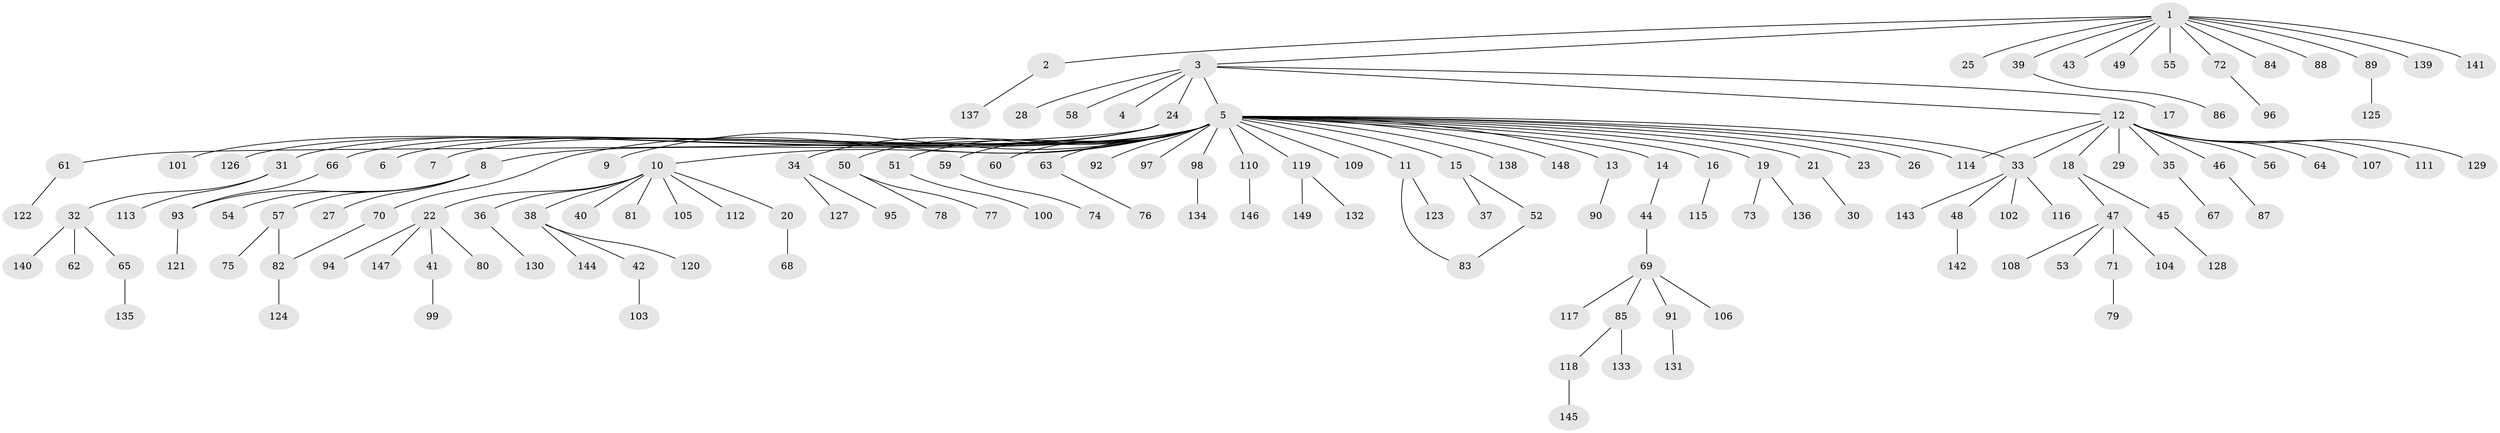 // Generated by graph-tools (version 1.1) at 2025/48/03/09/25 04:48:31]
// undirected, 149 vertices, 153 edges
graph export_dot {
graph [start="1"]
  node [color=gray90,style=filled];
  1;
  2;
  3;
  4;
  5;
  6;
  7;
  8;
  9;
  10;
  11;
  12;
  13;
  14;
  15;
  16;
  17;
  18;
  19;
  20;
  21;
  22;
  23;
  24;
  25;
  26;
  27;
  28;
  29;
  30;
  31;
  32;
  33;
  34;
  35;
  36;
  37;
  38;
  39;
  40;
  41;
  42;
  43;
  44;
  45;
  46;
  47;
  48;
  49;
  50;
  51;
  52;
  53;
  54;
  55;
  56;
  57;
  58;
  59;
  60;
  61;
  62;
  63;
  64;
  65;
  66;
  67;
  68;
  69;
  70;
  71;
  72;
  73;
  74;
  75;
  76;
  77;
  78;
  79;
  80;
  81;
  82;
  83;
  84;
  85;
  86;
  87;
  88;
  89;
  90;
  91;
  92;
  93;
  94;
  95;
  96;
  97;
  98;
  99;
  100;
  101;
  102;
  103;
  104;
  105;
  106;
  107;
  108;
  109;
  110;
  111;
  112;
  113;
  114;
  115;
  116;
  117;
  118;
  119;
  120;
  121;
  122;
  123;
  124;
  125;
  126;
  127;
  128;
  129;
  130;
  131;
  132;
  133;
  134;
  135;
  136;
  137;
  138;
  139;
  140;
  141;
  142;
  143;
  144;
  145;
  146;
  147;
  148;
  149;
  1 -- 2;
  1 -- 3;
  1 -- 25;
  1 -- 39;
  1 -- 43;
  1 -- 49;
  1 -- 55;
  1 -- 72;
  1 -- 84;
  1 -- 88;
  1 -- 89;
  1 -- 139;
  1 -- 141;
  2 -- 137;
  3 -- 4;
  3 -- 5;
  3 -- 12;
  3 -- 17;
  3 -- 24;
  3 -- 28;
  3 -- 58;
  5 -- 6;
  5 -- 7;
  5 -- 8;
  5 -- 9;
  5 -- 10;
  5 -- 11;
  5 -- 13;
  5 -- 14;
  5 -- 15;
  5 -- 16;
  5 -- 19;
  5 -- 21;
  5 -- 23;
  5 -- 26;
  5 -- 31;
  5 -- 33;
  5 -- 34;
  5 -- 50;
  5 -- 51;
  5 -- 59;
  5 -- 60;
  5 -- 63;
  5 -- 70;
  5 -- 92;
  5 -- 97;
  5 -- 98;
  5 -- 109;
  5 -- 110;
  5 -- 114;
  5 -- 119;
  5 -- 138;
  5 -- 148;
  8 -- 27;
  8 -- 54;
  8 -- 57;
  8 -- 93;
  10 -- 20;
  10 -- 22;
  10 -- 36;
  10 -- 38;
  10 -- 40;
  10 -- 81;
  10 -- 105;
  10 -- 112;
  11 -- 83;
  11 -- 123;
  12 -- 18;
  12 -- 29;
  12 -- 33;
  12 -- 35;
  12 -- 46;
  12 -- 56;
  12 -- 64;
  12 -- 107;
  12 -- 111;
  12 -- 114;
  12 -- 129;
  13 -- 90;
  14 -- 44;
  15 -- 37;
  15 -- 52;
  16 -- 115;
  18 -- 45;
  18 -- 47;
  19 -- 73;
  19 -- 136;
  20 -- 68;
  21 -- 30;
  22 -- 41;
  22 -- 80;
  22 -- 94;
  22 -- 147;
  24 -- 61;
  24 -- 66;
  24 -- 101;
  24 -- 126;
  31 -- 32;
  31 -- 113;
  32 -- 62;
  32 -- 65;
  32 -- 140;
  33 -- 48;
  33 -- 102;
  33 -- 116;
  33 -- 143;
  34 -- 95;
  34 -- 127;
  35 -- 67;
  36 -- 130;
  38 -- 42;
  38 -- 120;
  38 -- 144;
  39 -- 86;
  41 -- 99;
  42 -- 103;
  44 -- 69;
  45 -- 128;
  46 -- 87;
  47 -- 53;
  47 -- 71;
  47 -- 104;
  47 -- 108;
  48 -- 142;
  50 -- 77;
  50 -- 78;
  51 -- 100;
  52 -- 83;
  57 -- 75;
  57 -- 82;
  59 -- 74;
  61 -- 122;
  63 -- 76;
  65 -- 135;
  66 -- 93;
  69 -- 85;
  69 -- 91;
  69 -- 106;
  69 -- 117;
  70 -- 82;
  71 -- 79;
  72 -- 96;
  82 -- 124;
  85 -- 118;
  85 -- 133;
  89 -- 125;
  91 -- 131;
  93 -- 121;
  98 -- 134;
  110 -- 146;
  118 -- 145;
  119 -- 132;
  119 -- 149;
}
